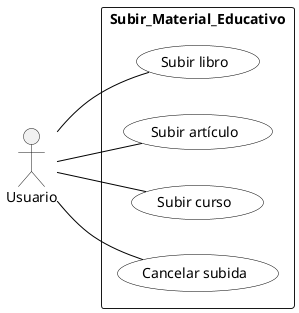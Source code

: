 @startuml
left to right direction
skinparam usecase {
  BackgroundColor White
  BorderColor Black
  ArrowColor Black
  ActorBorderColor Black
  ActorFontSize 14
  ActorStyle stickman
  UsecaseFontSize 14
  Shadowing false
}

actor "Usuario" as User

rectangle "Subir_Material_Educativo" {
  usecase "Subir libro" as UC2
  usecase "Subir artículo" as UC3
  usecase "Subir curso" as UC4
  usecase "Cancelar subida" as UC5
}

User -- UC5

User -- UC2 
User -- UC3  
User -- UC4 

@enduml
